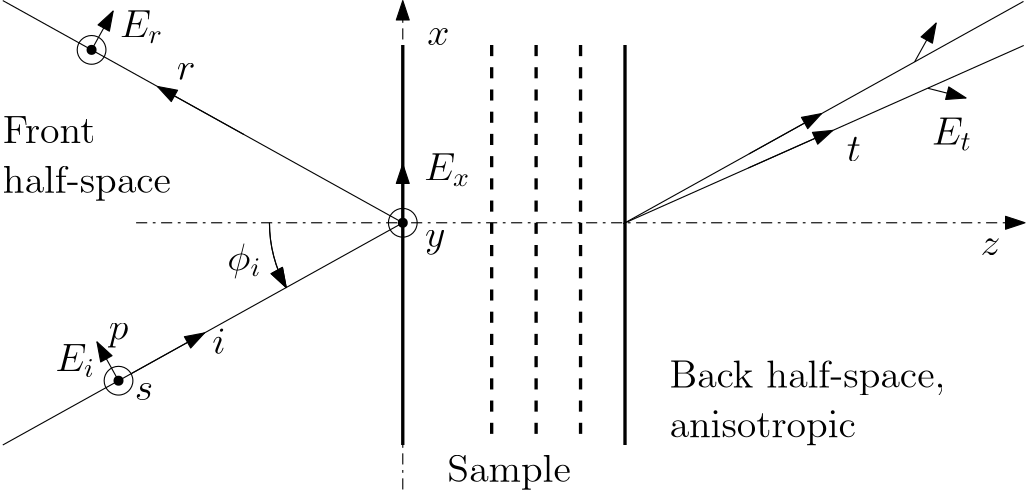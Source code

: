 <?xml version="1.0"?>
<!DOCTYPE ipe SYSTEM "ipe.dtd">
<ipe version="70005" creator="Ipe 7.1.2">
<info created="D:20120629224850" modified="D:20120712214434"/>
<ipestyle name="basic">
<symbol name="arrow/arc(spx)">
<path stroke="sym-stroke" fill="sym-stroke" pen="sym-pen">
0 0 m
-1 0.333 l
-1 -0.333 l
h
</path>
</symbol>
<symbol name="arrow/farc(spx)">
<path stroke="sym-stroke" fill="white" pen="sym-pen">
0 0 m
-1 0.333 l
-1 -0.333 l
h
</path>
</symbol>
<symbol name="mark/circle(sx)" transformations="translations">
<path fill="sym-stroke">
0.6 0 0 0.6 0 0 e
0.4 0 0 0.4 0 0 e
</path>
</symbol>
<symbol name="mark/disk(sx)" transformations="translations">
<path fill="sym-stroke">
0.6 0 0 0.6 0 0 e
</path>
</symbol>
<symbol name="mark/fdisk(sfx)" transformations="translations">
<group>
<path fill="sym-fill">
0.5 0 0 0.5 0 0 e
</path>
<path fill="sym-stroke" fillrule="eofill">
0.6 0 0 0.6 0 0 e
0.4 0 0 0.4 0 0 e
</path>
</group>
</symbol>
<symbol name="mark/box(sx)" transformations="translations">
<path fill="sym-stroke" fillrule="eofill">
-0.6 -0.6 m
0.6 -0.6 l
0.6 0.6 l
-0.6 0.6 l
h
-0.4 -0.4 m
0.4 -0.4 l
0.4 0.4 l
-0.4 0.4 l
h
</path>
</symbol>
<symbol name="mark/square(sx)" transformations="translations">
<path fill="sym-stroke">
-0.6 -0.6 m
0.6 -0.6 l
0.6 0.6 l
-0.6 0.6 l
h
</path>
</symbol>
<symbol name="mark/fsquare(sfx)" transformations="translations">
<group>
<path fill="sym-fill">
-0.5 -0.5 m
0.5 -0.5 l
0.5 0.5 l
-0.5 0.5 l
h
</path>
<path fill="sym-stroke" fillrule="eofill">
-0.6 -0.6 m
0.6 -0.6 l
0.6 0.6 l
-0.6 0.6 l
h
-0.4 -0.4 m
0.4 -0.4 l
0.4 0.4 l
-0.4 0.4 l
h
</path>
</group>
</symbol>
<symbol name="mark/cross(sx)" transformations="translations">
<group>
<path fill="sym-stroke">
-0.43 -0.57 m
0.57 0.43 l
0.43 0.57 l
-0.57 -0.43 l
h
</path>
<path fill="sym-stroke">
-0.43 0.57 m
0.57 -0.43 l
0.43 -0.57 l
-0.57 0.43 l
h
</path>
</group>
</symbol>
<symbol name="arrow/fnormal(spx)">
<path stroke="sym-stroke" fill="white" pen="sym-pen">
0 0 m
-1 0.333 l
-1 -0.333 l
h
</path>
</symbol>
<symbol name="arrow/pointed(spx)">
<path stroke="sym-stroke" fill="sym-stroke" pen="sym-pen">
0 0 m
-1 0.333 l
-0.8 0 l
-1 -0.333 l
h
</path>
</symbol>
<symbol name="arrow/fpointed(spx)">
<path stroke="sym-stroke" fill="white" pen="sym-pen">
0 0 m
-1 0.333 l
-0.8 0 l
-1 -0.333 l
h
</path>
</symbol>
<symbol name="arrow/linear(spx)">
<path stroke="sym-stroke" pen="sym-pen">
-1 0.333 m
0 0 l
-1 -0.333 l
</path>
</symbol>
<symbol name="arrow/fdouble(spx)">
<path stroke="sym-stroke" fill="white" pen="sym-pen">
0 0 m
-1 0.333 l
-1 -0.333 l
h
-1 0 m
-2 0.333 l
-2 -0.333 l
h
</path>
</symbol>
<symbol name="arrow/double(spx)">
<path stroke="sym-stroke" fill="sym-stroke" pen="sym-pen">
0 0 m
-1 0.333 l
-1 -0.333 l
h
-1 0 m
-2 0.333 l
-2 -0.333 l
h
</path>
</symbol>
<pen name="heavier" value="0.8"/>
<pen name="fat" value="1.2"/>
<pen name="ultrafat" value="2"/>
<symbolsize name="large" value="5"/>
<symbolsize name="small" value="2"/>
<symbolsize name="tiny" value="1.1"/>
<arrowsize name="large" value="10"/>
<arrowsize name="small" value="5"/>
<arrowsize name="tiny" value="3"/>
<color name="red" value="1 0 0"/>
<color name="green" value="0 1 0"/>
<color name="blue" value="0 0 1"/>
<color name="yellow" value="1 1 0"/>
<color name="orange" value="1 0.647 0"/>
<color name="gold" value="1 0.843 0"/>
<color name="purple" value="0.627 0.125 0.941"/>
<color name="gray" value="0.745"/>
<color name="brown" value="0.647 0.165 0.165"/>
<color name="navy" value="0 0 0.502"/>
<color name="pink" value="1 0.753 0.796"/>
<color name="seagreen" value="0.18 0.545 0.341"/>
<color name="turquoise" value="0.251 0.878 0.816"/>
<color name="violet" value="0.933 0.51 0.933"/>
<color name="darkblue" value="0 0 0.545"/>
<color name="darkcyan" value="0 0.545 0.545"/>
<color name="darkgray" value="0.663"/>
<color name="darkgreen" value="0 0.392 0"/>
<color name="darkmagenta" value="0.545 0 0.545"/>
<color name="darkorange" value="1 0.549 0"/>
<color name="darkred" value="0.545 0 0"/>
<color name="lightblue" value="0.678 0.847 0.902"/>
<color name="lightcyan" value="0.878 1 1"/>
<color name="lightgray" value="0.827"/>
<color name="lightgreen" value="0.565 0.933 0.565"/>
<color name="lightyellow" value="1 1 0.878"/>
<dashstyle name="dashed" value="[4] 0"/>
<dashstyle name="dotted" value="[1 3] 0"/>
<dashstyle name="dash dotted" value="[4 2 1 2] 0"/>
<dashstyle name="dash dot dotted" value="[4 2 1 2 1 2] 0"/>
<textsize name="large" value="\large"/>
<textsize name="small" value="\small"/>
<textsize name="tiny" value="\tiny"/>
<textsize name="Large" value="\Large"/>
<textsize name="LARGE" value="\LARGE"/>
<textsize name="huge" value="\huge"/>
<textsize name="Huge" value="\Huge"/>
<textsize name="footnote" value="\footnotesize"/>
<textstyle name="center" begin="\begin{center}" end="\end{center}"/>
<textstyle name="itemize" begin="\begin{itemize}" end="\end{itemize}"/>
<textstyle name="item" begin="\begin{itemize}\item{}" end="\end{itemize}"/>
<gridsize name="4 pts" value="4"/>
<gridsize name="8 pts (~3 mm)" value="8"/>
<gridsize name="16 pts (~6 mm)" value="16"/>
<gridsize name="32 pts (~12 mm)" value="32"/>
<gridsize name="10 pts (~3.5 mm)" value="10"/>
<gridsize name="20 pts (~7 mm)" value="20"/>
<gridsize name="14 pts (~5 mm)" value="14"/>
<gridsize name="28 pts (~10 mm)" value="28"/>
<gridsize name="56 pts (~20 mm)" value="56"/>
<anglesize name="90 deg" value="90"/>
<anglesize name="60 deg" value="60"/>
<anglesize name="45 deg" value="45"/>
<anglesize name="30 deg" value="30"/>
<anglesize name="22.5 deg" value="22.5"/>
<tiling name="falling" angle="-60" step="4" width="1"/>
<tiling name="rising" angle="30" step="4" width="1"/>
</ipestyle>
<page>
<layer name="alpha"/>
<view layers="alpha" active="alpha"/>
<path layer="alpha" matrix="0.869565 0 0 1 12.5217 48" stroke="black" dash="dash dotted" arrow="normal/normal">
96 624 m
464 624 l
</path>
<path matrix="1 0 0 1 -64 48" stroke="black" dash="dash dotted">
448 576 m
448 576 l
</path>
<path matrix="1 0 0 1.1 0 -22.4" stroke="black" dash="dash dotted" arrow="normal/normal">
192 544 m
192 704 l
</path>
<path matrix="1 0 0 1.5 0 -272" stroke="black" pen="fat">
192 672 m
192 576 l
</path>
<path matrix="1 0 0 1.5 -64 -272" stroke="black" pen="fat">
336 672 m
336 576 l
</path>
<path matrix="1 0 0 1 0 48" stroke="black">
192 624 m
48 544 l
</path>
<path matrix="1 0 0 1 0 48" stroke="black">
192 624 m
48 704 l
</path>
<path matrix="1 0 0 1 0 48" stroke="black" arrow="normal/normal">
94.4566 569.809 m
120.631 584.351 l
</path>
<path matrix="1 0 0 1 0 48" stroke="black" arrow="normal/normal">
134.819 655.767 m
103.671 673.072 l
</path>
<path matrix="1 0 0 1 223.455 127.697" stroke="black">
192 624 m
48 544 l
</path>
<path matrix="1 0 0 1 222.138 126.965" stroke="black" arrow="normal/normal">
94.4566 569.809 m
120.631 584.351 l
</path>
<path matrix="1 0 0 1 0 48" stroke="black">
5.1724 0 0 5.1724 192 624 e
</path>
<text matrix="1 0 0 1 0 31.385" transformations="translations" pos="200.771 704.615" stroke="black" type="label" width="7.982" height="6.177" depth="0" valign="baseline" size="Large">$x$</text>
<text matrix="1 0 0 1 -52.306 48" transformations="translations" pos="452.306 612.308" stroke="black" type="label" width="7.165" height="6.177" depth="0" valign="baseline" size="Large">$z$</text>
<text matrix="1 0 0 1 0 48" transformations="translations" pos="200.001 615.385" stroke="black" type="label" width="7.364" height="6.176" depth="2.79" valign="baseline" size="Large">$y$</text>
<text matrix="1 0 0 1 9.59207 55.5875" transformations="translations" pos="113.848 569.232" stroke="black" type="label" width="4.792" height="9.405" depth="0" valign="baseline" size="Large">$i$</text>
<text matrix="1 0 0 1 24.4329 32.7294" transformations="translations" pos="86.1563 690.769" stroke="black" type="label" width="6.721" height="6.177" depth="0" valign="baseline" size="Large">$r$</text>
<text matrix="1 0 0 1 -69.6808 7.14502" transformations="translations" pos="421.537 686.923" stroke="black" type="label" width="5.073" height="8.824" depth="0" valign="baseline" size="Large">$t$</text>
<path matrix="0.874157 0.485643 -0.485643 0.874157 327.203 33.2824" stroke="black" rarrow="normal/normal">
144 624 m
48 0 0 -48 192 624 150.04 647.311 a
</path>
<path matrix="0.874157 0.485643 -0.485643 0.874157 327.203 33.2824" stroke="black" rarrow="normal/normal">
144 624 m
48 0 0 -48 192 624 150.04 647.311 a
</path>
<text matrix="1 0 0 1 9.59657 12.552" transformations="translations" pos="119.232 642.308" stroke="black" type="label" width="12.244" height="9.962" depth="2.79" valign="baseline" size="Large">$\phi_i$</text>
<path matrix="1 0 0 1 -102.333 -8.8514" stroke="black">
5.1724 0 0 5.1724 192 624 e
</path>
<text matrix="1 0 0 1 -26.7604 61.2064" transformations="translations" pos="93.6272 557.436" stroke="black" type="label" width="14.329" height="9.805" depth="2.15" valign="baseline" size="Large">$E_i$</text>
<path matrix="0.874157 0.485643 -0.485643 0.874157 327.438 88.3231" stroke="black" arrow="normal/normal">
48 576 m
48 592 l
</path>
<path matrix="1 0 0 1 -112.036 110.242" stroke="black">
5.1724 0 0 5.1724 192 624 e
</path>
<text matrix="1 0 0 1 -3.534 181.33" transformations="translations" pos="93.6272 557.436" stroke="black" type="label" width="15.668" height="9.805" depth="2.15" valign="baseline" size="Large">$E_r$</text>
<path matrix="0.874157 -0.485643 0.485643 0.874157 54.5625 249.715" stroke="black" arrow="normal/normal">
48 576 m
48 592 l
</path>
<path matrix="1.32311 0 0 1.32311 -62.0376 -153.622" stroke="black" arrow="normal/normal">
192 624 m
192 640 l
</path>
<text matrix="1 0 0 1 -8.3409 47.3049" transformations="translations" pos="208 640" stroke="black" type="label" width="16.59" height="9.805" depth="2.15" valign="baseline" size="Large">$E_x$</text>
<text matrix="1 0 0 1 17.7244 46.6099" transformations="translations" pos="68.3859 583.338" stroke="black" type="label" width="7.05" height="6.176" depth="2.79" valign="baseline" size="Large">$p$</text>
<text matrix="1 0 0 1 7.29828 66.0719" transformations="translations" pos="88.2379 542.107" stroke="black" type="label" width="6.617" height="6.177" depth="0" valign="baseline" size="Large">$s$</text>
<path matrix="1 0 0 1.5 -112 -272" stroke="black" dash="dashed" pen="fat">
336 672 m
336 576 l
</path>
<path matrix="1 0 0 1.5 -80 -272" stroke="black" dash="dashed" pen="fat">
336 672 m
336 576 l
</path>
<path matrix="1 0 0 1.5 -96 -272" stroke="black" dash="dashed" pen="fat">
336 672 m
336 576 l
</path>
<text matrix="0.421875 0 0 1 267.75 -48" transformations="translations" pos="48 640" stroke="black" type="minipage" width="120.194" height="17.825" depth="12.86" valign="bottom" size="Large">Back half-space, \\
anisotropic</text>
<text matrix="1 0 0 1 -66.353 -56.984" transformations="translations" pos="114.353 736.984" stroke="black" type="minipage" width="68.231" height="17.746" depth="12.78" valign="bottom" size="Large">Front \\
half-space</text>
<text matrix="1 0 0 1 -32 -192" transformations="translations" pos="240 768" stroke="black" type="minipage" width="48" height="8.862" depth="3.89" valign="bottom" size="Large">Sample</text>
<use name="mark/disk(sx)" pos="79.9642 734.242" size="normal" stroke="black"/>
<use name="mark/disk(sx)" pos="89.6672 615.148" size="normal" stroke="black"/>
<use name="mark/disk(sx)" pos="192 672" size="normal" stroke="black"/>
<path matrix="0.954156 -0.0846862 0.0846862 0.954156 179.502 156.701" stroke="black">
192 624 m
48 544 l
</path>
<path matrix="1.06231 -0.156231 0.178106 1.21105 114.594 16.4289" stroke="black" arrow="normal/normal">
94.4566 569.809 m
120.631 584.351 l
</path>
<path matrix="1.55111 0.12131 0.861729 -0.218357 -189.82 840.377" stroke="black" arrow="normal/normal">
48 576 m
48 592 l
</path>
<text matrix="1 0 0 1 288.791 142.711" transformations="translations" pos="93.6272 557.436" stroke="black" type="label" width="14.494" height="9.805" depth="2.15" valign="baseline" size="Large">$E_t$</text>
<path matrix="0.874156 -0.485644 0.485644 0.874156 -241.726 254.039" stroke="black" arrow="normal/normal">
48 576 m
48 592 l
</path>
</page>
</ipe>
